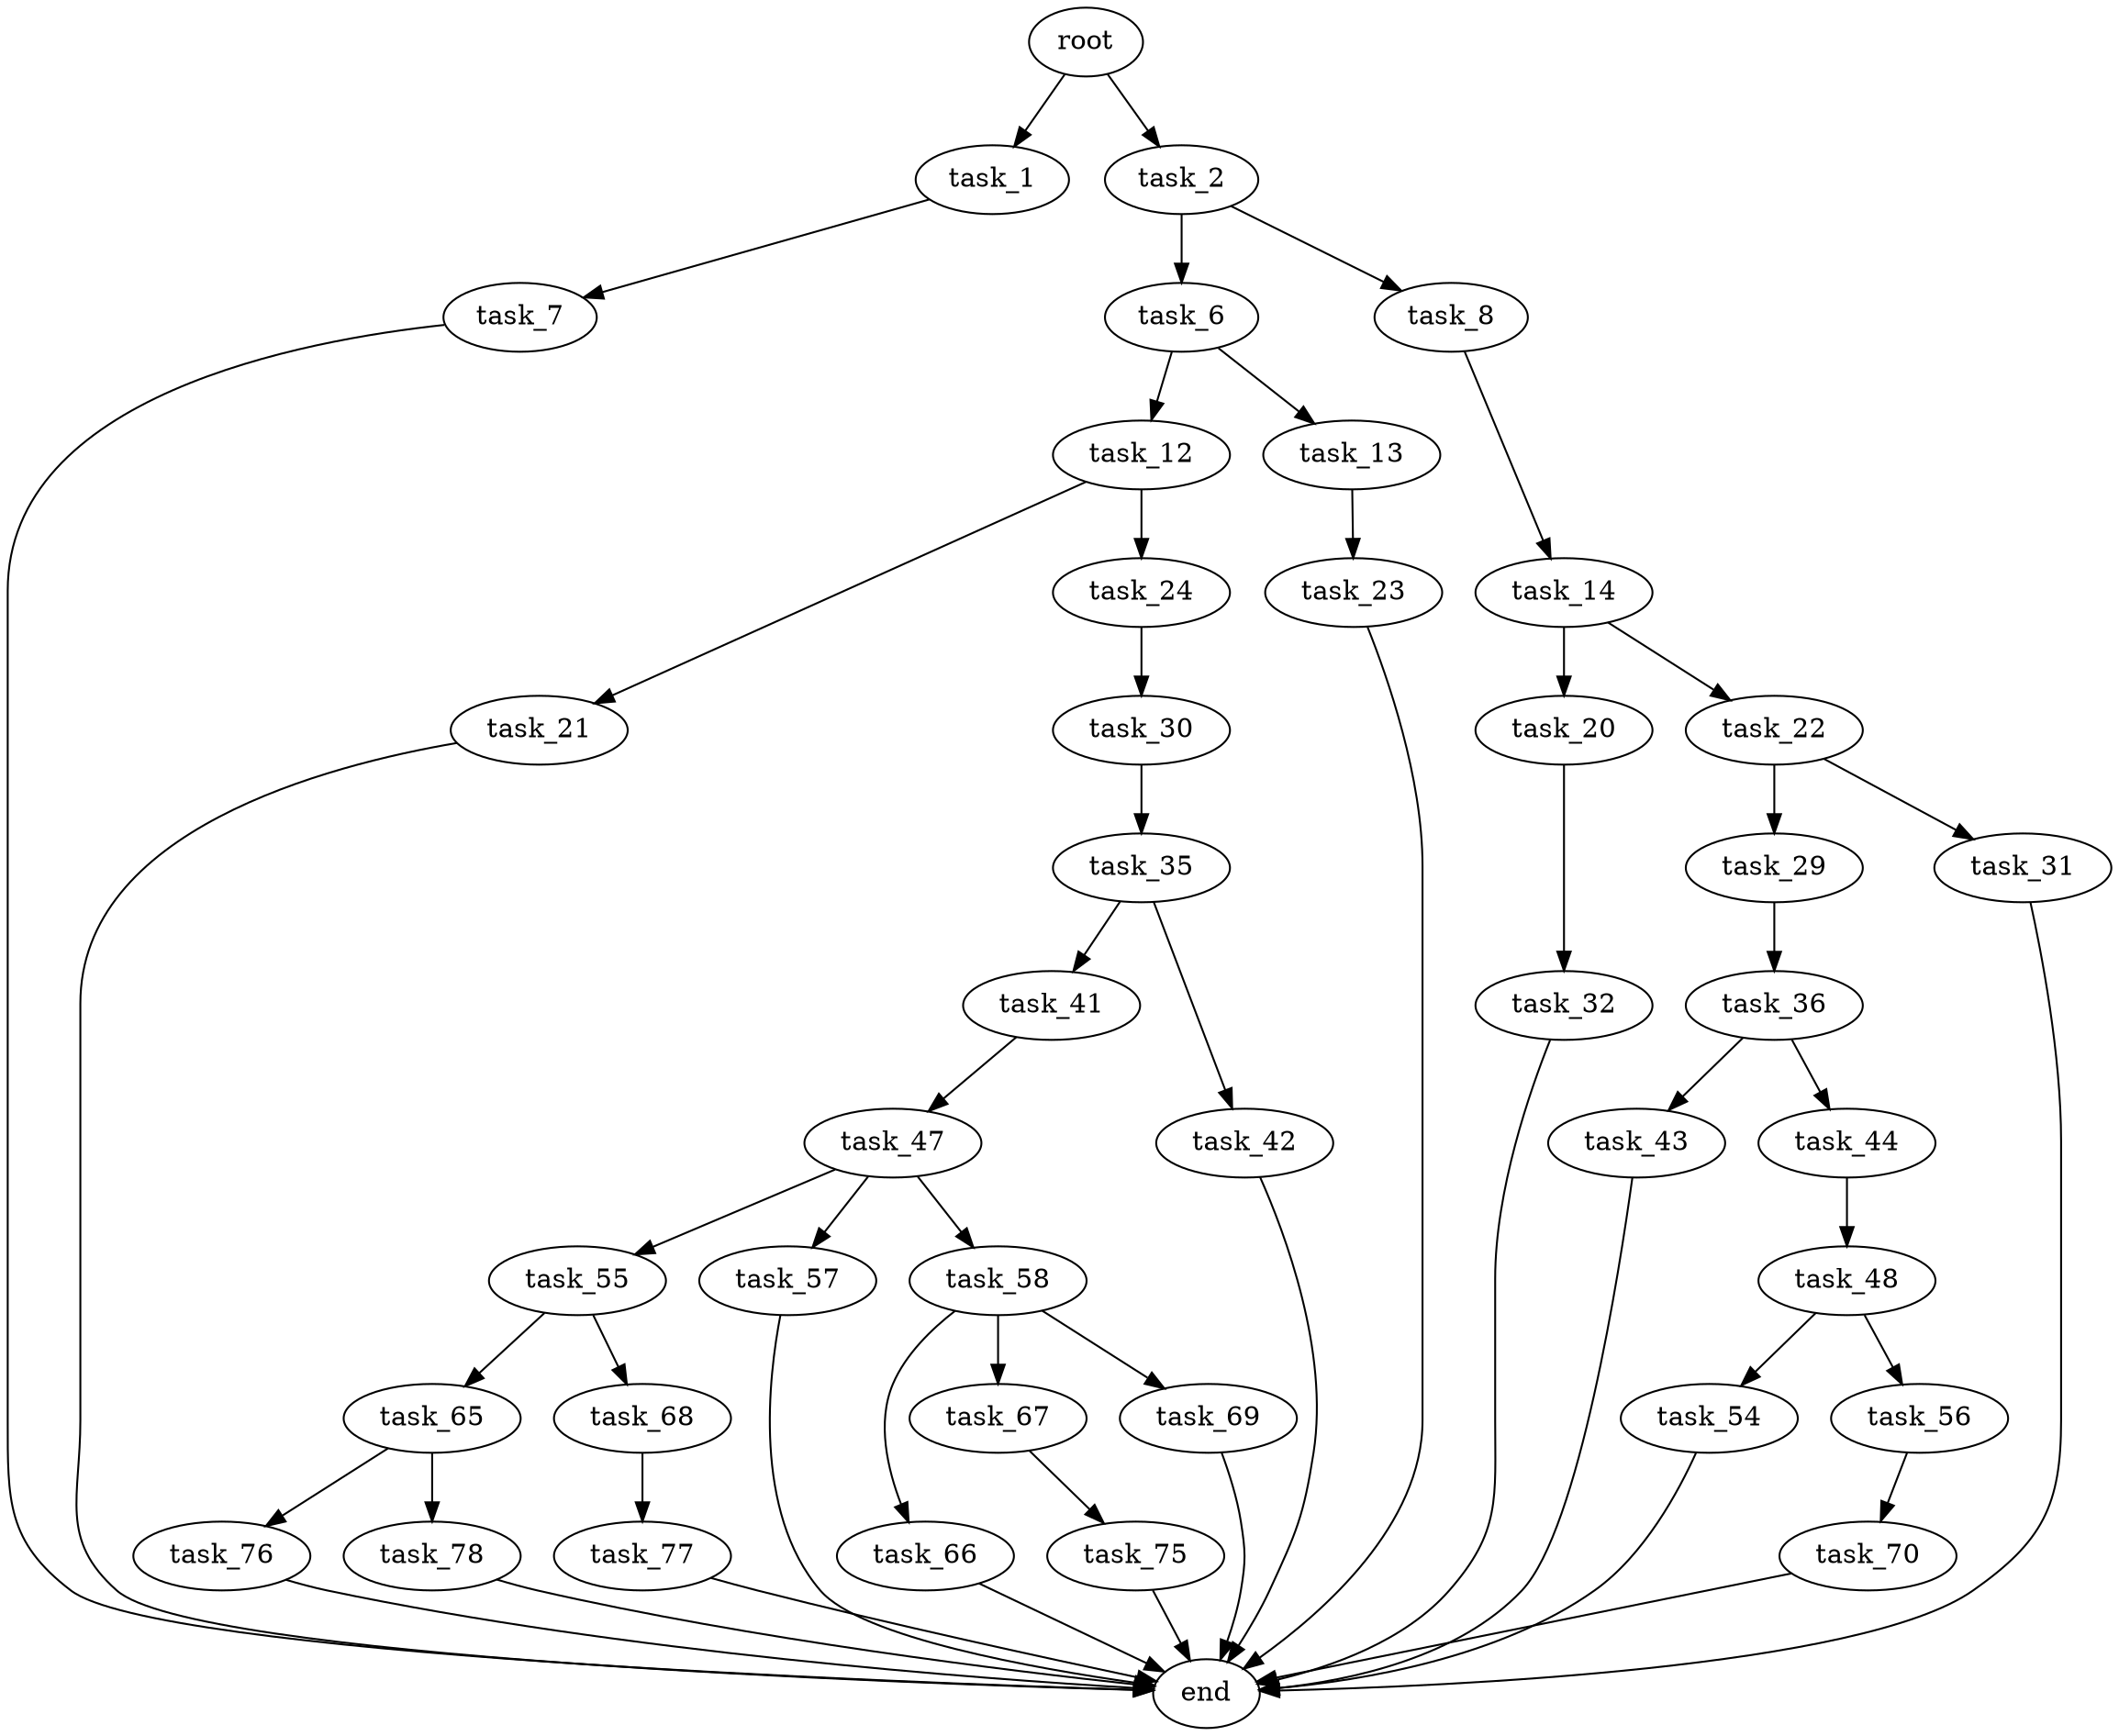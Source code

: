 digraph G {
  root [size="0.000000"];
  task_1 [size="1073741824000.000000"];
  task_2 [size="231928233984.000000"];
  task_7 [size="549755813888.000000"];
  task_6 [size="33568601994.000000"];
  task_8 [size="622628011548.000000"];
  task_12 [size="68719476736.000000"];
  task_13 [size="1175950573822.000000"];
  end [size="0.000000"];
  task_14 [size="5108493195.000000"];
  task_21 [size="753828882009.000000"];
  task_24 [size="1593820687.000000"];
  task_23 [size="8589934592.000000"];
  task_20 [size="30560997261.000000"];
  task_22 [size="231928233984.000000"];
  task_32 [size="6332983624.000000"];
  task_29 [size="17964269773.000000"];
  task_31 [size="90501665241.000000"];
  task_30 [size="2487218399.000000"];
  task_36 [size="6886119085.000000"];
  task_35 [size="436232186714.000000"];
  task_41 [size="1585418651.000000"];
  task_42 [size="1767137992.000000"];
  task_43 [size="5594008843.000000"];
  task_44 [size="8589934592.000000"];
  task_47 [size="193175093604.000000"];
  task_48 [size="28991029248.000000"];
  task_55 [size="28991029248.000000"];
  task_57 [size="22072053744.000000"];
  task_58 [size="1347875560424.000000"];
  task_54 [size="45937585045.000000"];
  task_56 [size="524797220038.000000"];
  task_65 [size="998250676262.000000"];
  task_68 [size="68719476736.000000"];
  task_70 [size="60264105492.000000"];
  task_66 [size="8589934592.000000"];
  task_67 [size="231928233984.000000"];
  task_69 [size="400820106762.000000"];
  task_76 [size="280784777853.000000"];
  task_78 [size="13133231875.000000"];
  task_75 [size="43587364145.000000"];
  task_77 [size="68719476736.000000"];

  root -> task_1 [size="1.000000"];
  root -> task_2 [size="1.000000"];
  task_1 -> task_7 [size="838860800.000000"];
  task_2 -> task_6 [size="301989888.000000"];
  task_2 -> task_8 [size="301989888.000000"];
  task_7 -> end [size="1.000000"];
  task_6 -> task_12 [size="536870912.000000"];
  task_6 -> task_13 [size="536870912.000000"];
  task_8 -> task_14 [size="838860800.000000"];
  task_12 -> task_21 [size="134217728.000000"];
  task_12 -> task_24 [size="134217728.000000"];
  task_13 -> task_23 [size="838860800.000000"];
  task_14 -> task_20 [size="134217728.000000"];
  task_14 -> task_22 [size="134217728.000000"];
  task_21 -> end [size="1.000000"];
  task_24 -> task_30 [size="33554432.000000"];
  task_23 -> end [size="1.000000"];
  task_20 -> task_32 [size="33554432.000000"];
  task_22 -> task_29 [size="301989888.000000"];
  task_22 -> task_31 [size="301989888.000000"];
  task_32 -> end [size="1.000000"];
  task_29 -> task_36 [size="411041792.000000"];
  task_31 -> end [size="1.000000"];
  task_30 -> task_35 [size="134217728.000000"];
  task_36 -> task_43 [size="209715200.000000"];
  task_36 -> task_44 [size="209715200.000000"];
  task_35 -> task_41 [size="411041792.000000"];
  task_35 -> task_42 [size="411041792.000000"];
  task_41 -> task_47 [size="33554432.000000"];
  task_42 -> end [size="1.000000"];
  task_43 -> end [size="1.000000"];
  task_44 -> task_48 [size="33554432.000000"];
  task_47 -> task_55 [size="134217728.000000"];
  task_47 -> task_57 [size="134217728.000000"];
  task_47 -> task_58 [size="134217728.000000"];
  task_48 -> task_54 [size="75497472.000000"];
  task_48 -> task_56 [size="75497472.000000"];
  task_55 -> task_65 [size="75497472.000000"];
  task_55 -> task_68 [size="75497472.000000"];
  task_57 -> end [size="1.000000"];
  task_58 -> task_66 [size="838860800.000000"];
  task_58 -> task_67 [size="838860800.000000"];
  task_58 -> task_69 [size="838860800.000000"];
  task_54 -> end [size="1.000000"];
  task_56 -> task_70 [size="838860800.000000"];
  task_65 -> task_76 [size="679477248.000000"];
  task_65 -> task_78 [size="679477248.000000"];
  task_68 -> task_77 [size="134217728.000000"];
  task_70 -> end [size="1.000000"];
  task_66 -> end [size="1.000000"];
  task_67 -> task_75 [size="301989888.000000"];
  task_69 -> end [size="1.000000"];
  task_76 -> end [size="1.000000"];
  task_78 -> end [size="1.000000"];
  task_75 -> end [size="1.000000"];
  task_77 -> end [size="1.000000"];
}
